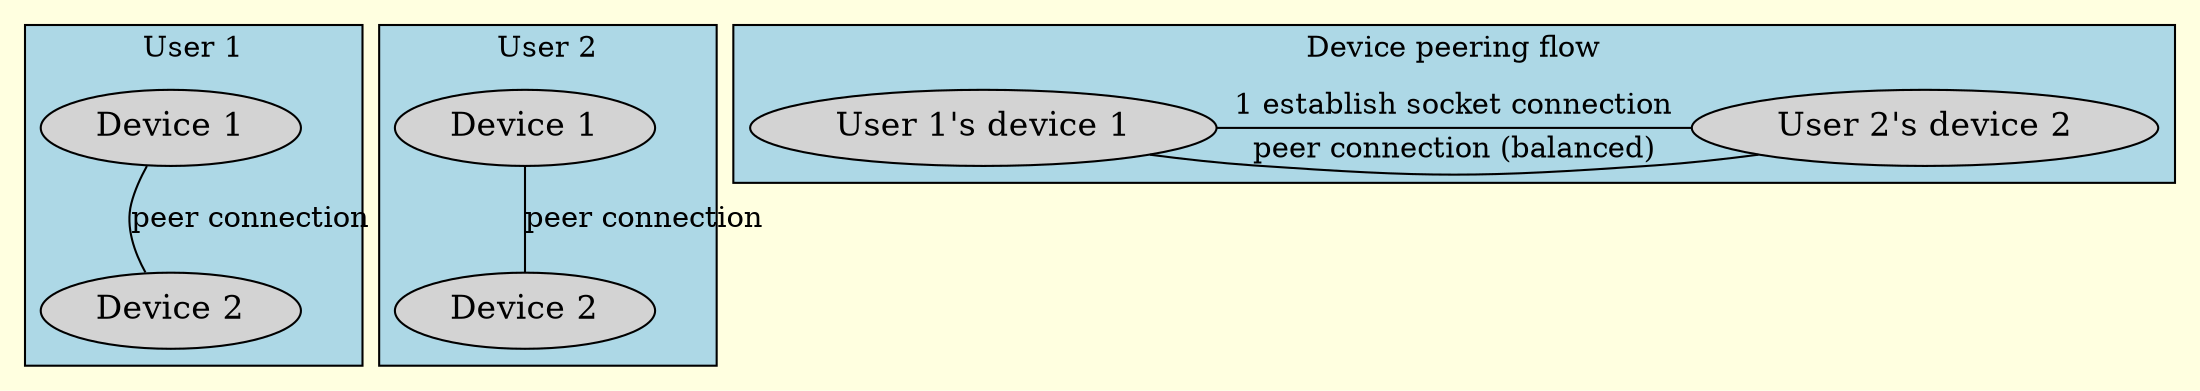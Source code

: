 digraph g {
        compound=true;
        graph [
                //rankdir = "LR"
                bgcolor = "lightyellow"
                style="filled"
        ];

        node [
                fontsize = "16"
                shape = "ellipse"
                style="filled"
        ];

        edge [
        ];

        subgraph cluster_0 {
                label = "User 1"
                bgcolor = "lightblue"
                "dummy_0" [
                        shape=point style=invis
                ]
                "dev01" [
                        label = "Device 1"
                        //shape = "box"
                ];
                "dev02" [
                        label = "Device 2"
                ];
                "dev01" -> "dev02" [
                        label="peer connection"
                        dir = "none"
                ];
        }

        subgraph cluster_1 {
                label = "User 2"
                bgcolor = "lightblue"
                "dummy_1" [
                        shape=point style=invis
                ]
                "dev11" [
                        label = "Device 1"
                        //shape = "box"
                ];
                "dev12" [
                        label = "Device 2"
                ];
                "dev11" -> "dev12" [
                        label = "peer connection"
                        dir = "none"
                ];
        }

        subgraph cluster_2 {
                rankdir = "LR"
                label = "Device peering flow"
                bgcolor = "lightblue"

                "D1" [
                        label="User 1's device 1"
                ]
                "D2" [
                        label="User 2's device 2"
                ]
                { rank=same

                "D1" -> "D2" [
                        label="peer connection (balanced)"
                        id = 1
                        dir = "none"
                ];
                "D1" -> "D2" [
                        label="1 establish socket connection"
                        id = 1
                        dir = "none"
                ];
                }
        }
}


// vim:et:tabstop=8:shiftwidth=8:cindent:fo=croq:textwidth=80:
